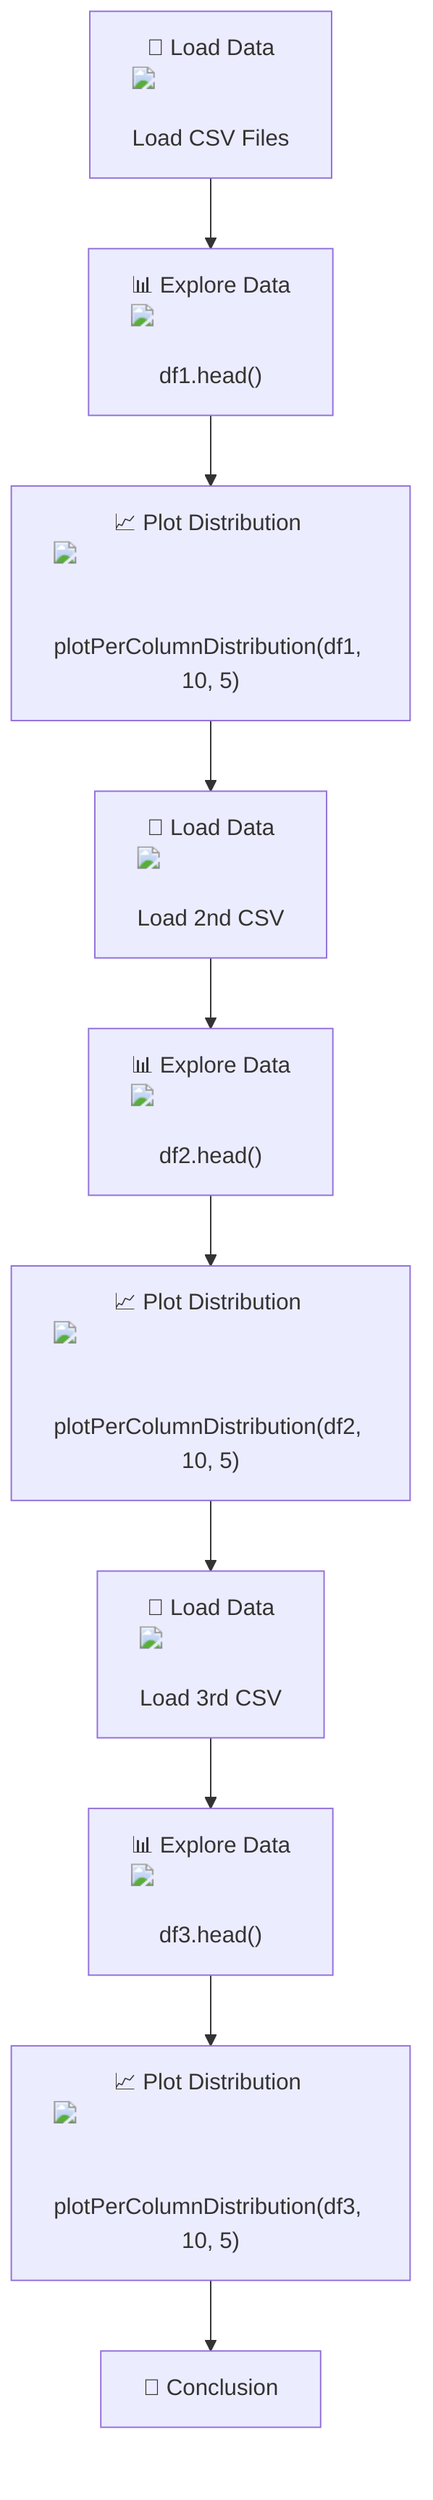 flowchart TD
    A["📂 Load Data <img src='file.svg'/> <br/> Load CSV Files"] --> B["📊 Explore Data <img src='table.svg'/> <br/> df1.head()"]
    B --> C["📈 Plot Distribution <img src='barplot_template.svg'/> <br/> plotPerColumnDistribution(df1, 10, 5)"]
    C --> D["📂 Load Data <img src='file.svg'/> <br/> Load 2nd CSV"]
    D --> E["📊 Explore Data <img src='table.svg'/> <br/> df2.head()"]
    E --> F["📈 Plot Distribution <img src='barplot_template.svg'/> <br/> plotPerColumnDistribution(df2, 10, 5)"]
    F --> G["📂 Load Data <img src='file.svg'/> <br/> Load 3rd CSV"]
    G --> H["📊 Explore Data <img src='table.svg'/> <br/> df3.head()"]
    H --> I["📈 Plot Distribution <img src='barplot_template.svg'/> <br/> plotPerColumnDistribution(df3, 10, 5)"]
    I --> J["🏁 Conclusion"]
